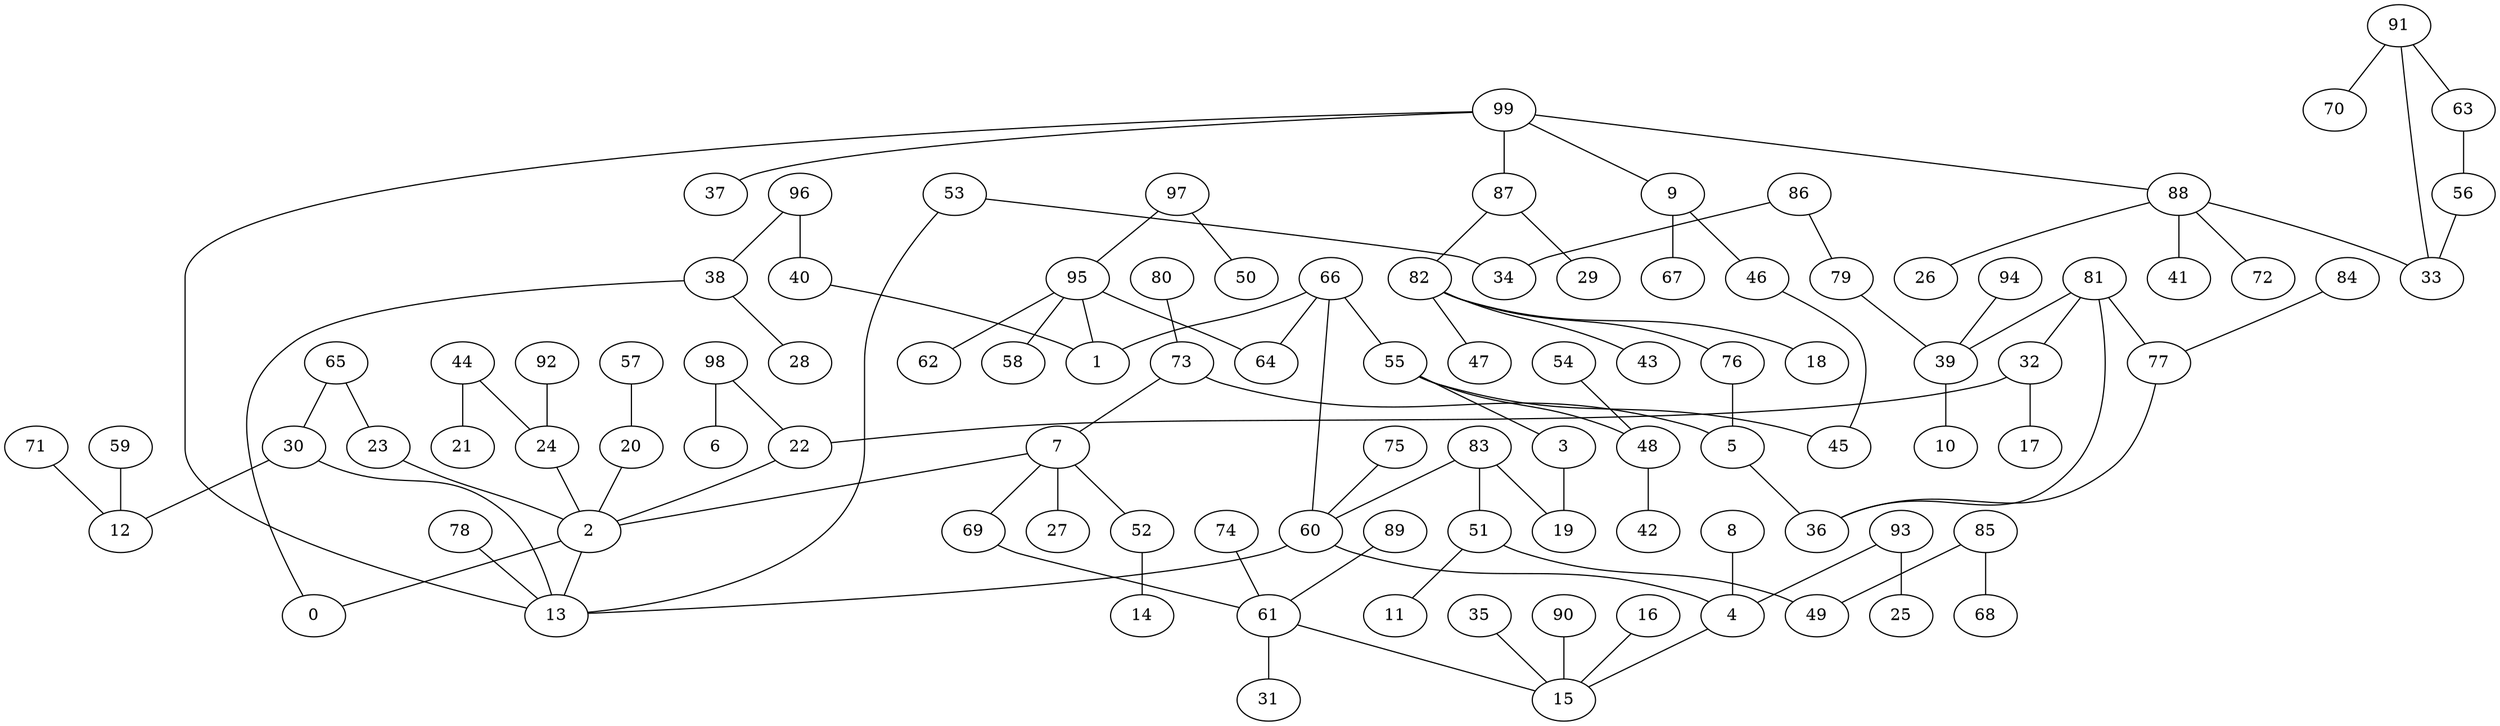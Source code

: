 digraph GG_graph {

subgraph G_graph {
edge [color = black]
"71" -> "12" [dir = none]
"89" -> "61" [dir = none]
"56" -> "33" [dir = none]
"23" -> "2" [dir = none]
"44" -> "21" [dir = none]
"44" -> "24" [dir = none]
"94" -> "39" [dir = none]
"57" -> "20" [dir = none]
"98" -> "6" [dir = none]
"98" -> "22" [dir = none]
"54" -> "48" [dir = none]
"8" -> "4" [dir = none]
"35" -> "15" [dir = none]
"46" -> "45" [dir = none]
"87" -> "29" [dir = none]
"87" -> "82" [dir = none]
"93" -> "25" [dir = none]
"93" -> "4" [dir = none]
"78" -> "13" [dir = none]
"99" -> "37" [dir = none]
"99" -> "9" [dir = none]
"99" -> "88" [dir = none]
"99" -> "13" [dir = none]
"77" -> "36" [dir = none]
"76" -> "5" [dir = none]
"90" -> "15" [dir = none]
"92" -> "24" [dir = none]
"59" -> "12" [dir = none]
"91" -> "63" [dir = none]
"91" -> "70" [dir = none]
"91" -> "33" [dir = none]
"48" -> "42" [dir = none]
"84" -> "77" [dir = none]
"30" -> "12" [dir = none]
"30" -> "13" [dir = none]
"16" -> "15" [dir = none]
"32" -> "17" [dir = none]
"32" -> "22" [dir = none]
"53" -> "34" [dir = none]
"53" -> "13" [dir = none]
"61" -> "31" [dir = none]
"38" -> "28" [dir = none]
"38" -> "0" [dir = none]
"5" -> "36" [dir = none]
"3" -> "19" [dir = none]
"55" -> "48" [dir = none]
"55" -> "3" [dir = none]
"97" -> "50" [dir = none]
"97" -> "95" [dir = none]
"65" -> "30" [dir = none]
"7" -> "27" [dir = none]
"7" -> "52" [dir = none]
"7" -> "69" [dir = none]
"7" -> "2" [dir = none]
"2" -> "0" [dir = none]
"2" -> "13" [dir = none]
"88" -> "41" [dir = none]
"88" -> "72" [dir = none]
"88" -> "33" [dir = none]
"88" -> "26" [dir = none]
"52" -> "14" [dir = none]
"9" -> "67" [dir = none]
"9" -> "46" [dir = none]
"85" -> "68" [dir = none]
"85" -> "49" [dir = none]
"22" -> "2" [dir = none]
"60" -> "4" [dir = none]
"60" -> "13" [dir = none]
"83" -> "51" [dir = none]
"83" -> "60" [dir = none]
"24" -> "2" [dir = none]
"73" -> "5" [dir = none]
"73" -> "7" [dir = none]
"66" -> "1" [dir = none]
"66" -> "55" [dir = none]
"66" -> "60" [dir = none]
"4" -> "15" [dir = none]
"74" -> "61" [dir = none]
"40" -> "1" [dir = none]
"39" -> "10" [dir = none]
"96" -> "38" [dir = none]
"80" -> "73" [dir = none]
"82" -> "18" [dir = none]
"82" -> "47" [dir = none]
"82" -> "43" [dir = none]
"82" -> "76" [dir = none]
"81" -> "39" [dir = none]
"81" -> "36" [dir = none]
"69" -> "61" [dir = none]
"95" -> "64" [dir = none]
"95" -> "58" [dir = none]
"95" -> "62" [dir = none]
"95" -> "1" [dir = none]
"51" -> "11" [dir = none]
"51" -> "49" [dir = none]
"75" -> "60" [dir = none]
"20" -> "2" [dir = none]
"86" -> "79" [dir = none]
"86" -> "34" [dir = none]
"61" -> "15" [dir = none]
"65" -> "23" [dir = none]
"63" -> "56" [dir = none]
"79" -> "39" [dir = none]
"96" -> "40" [dir = none]
"83" -> "19" [dir = none]
"66" -> "64" [dir = none]
"81" -> "32" [dir = none]
"55" -> "45" [dir = none]
"81" -> "77" [dir = none]
"99" -> "87" [dir = none]
}

}
